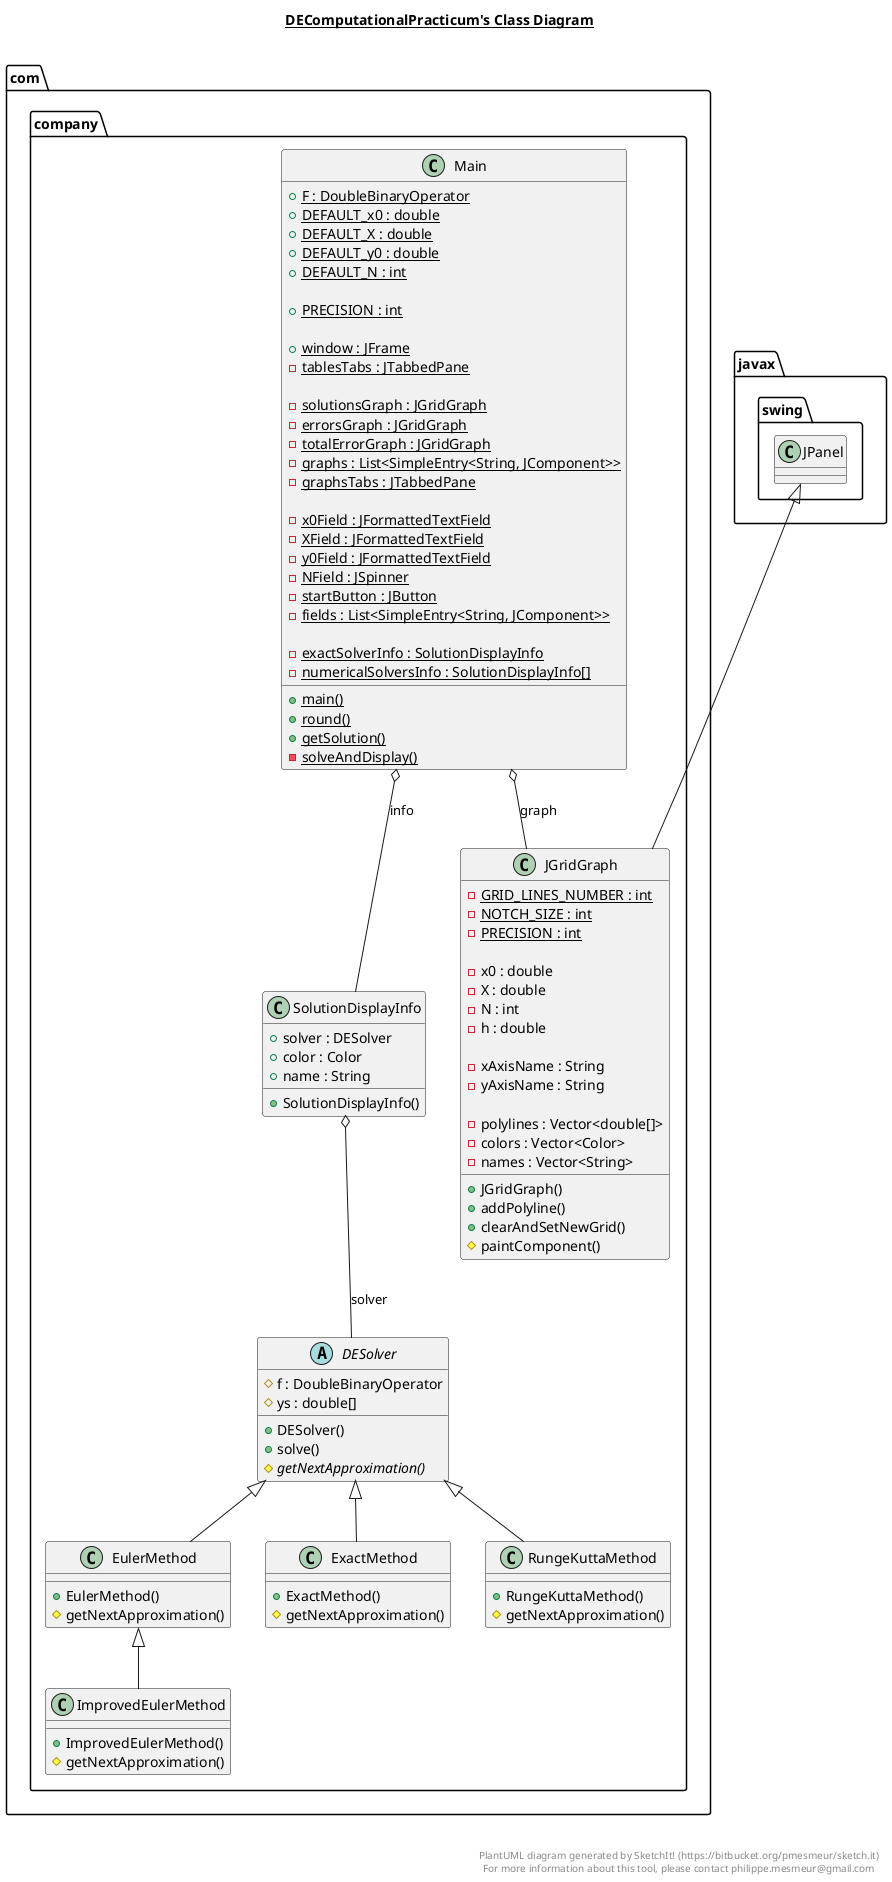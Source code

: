 @startuml

title __DEComputationalPracticum's Class Diagram__\n

  namespace com.company {
    abstract class com.company.DESolver {
        # f : DoubleBinaryOperator
        # ys : double[]
        + DESolver()
        + solve()
        {abstract} # getNextApproximation()
    }
  }
  

  namespace com.company {
    class com.company.EulerMethod {
        + EulerMethod()
        # getNextApproximation()
    }
  }
  

  namespace com.company {
    class com.company.ExactMethod {
        + ExactMethod()
        # getNextApproximation()
    }
  }
  

  namespace com.company {
    class com.company.ImprovedEulerMethod {
        + ImprovedEulerMethod()
        # getNextApproximation()
    }
  }
  

  namespace com.company {
    class com.company.JGridGraph {
        {static} - GRID_LINES_NUMBER : int
        {static} - NOTCH_SIZE : int
        {static} - PRECISION : int

        - x0 : double
        - X : double
        - N : int
        - h : double

        - xAxisName : String
        - yAxisName : String

        - polylines : Vector<double[]>
        - colors : Vector<Color>
        - names : Vector<String>

        + JGridGraph()
        + addPolyline()
        + clearAndSetNewGrid()
        # paintComponent()
    }
  }
  

  namespace com.company {
    class com.company.Main {
        {static} + F : DoubleBinaryOperator
        {static} + DEFAULT_x0 : double
        {static} + DEFAULT_X : double
        {static} + DEFAULT_y0 : double
        {static} + DEFAULT_N : int

        {static} + PRECISION : int

        {static} + window : JFrame
        {static} - tablesTabs : JTabbedPane

        {static} - solutionsGraph : JGridGraph
        {static} - errorsGraph : JGridGraph
        {static} - totalErrorGraph : JGridGraph
        {static} - graphs : List<SimpleEntry<String, JComponent>>
        {static} - graphsTabs : JTabbedPane

        {static} - x0Field : JFormattedTextField
        {static} - XField : JFormattedTextField
        {static} - y0Field : JFormattedTextField
        {static} - NField : JSpinner
        {static} - startButton : JButton
        {static} - fields : List<SimpleEntry<String, JComponent>>

        {static} - exactSolverInfo : SolutionDisplayInfo
        {static} - numericalSolversInfo : SolutionDisplayInfo[]

        {static} + main()
        {static} + round()
        {static} + getSolution()
        {static} - solveAndDisplay()
    }
  }
  

  namespace com.company {
    class com.company.RungeKuttaMethod {
        + RungeKuttaMethod()
        # getNextApproximation()
    }
  }
  

  namespace com.company {
    class com.company.SolutionDisplayInfo {
        + solver : DESolver
        + color : Color
        + name : String
        + SolutionDisplayInfo()
    }
  }
  

  com.company.EulerMethod -up-|> com.company.DESolver
  com.company.ExactMethod -up-|> com.company.DESolver
  com.company.ImprovedEulerMethod -up-|> com.company.EulerMethod
  com.company.JGridGraph -up-|> javax.swing.JPanel
  com.company.RungeKuttaMethod -up-|> com.company.DESolver
  com.company.SolutionDisplayInfo o-- com.company.DESolver : solver
  com.company.Main o-- com.company.SolutionDisplayInfo : info
  com.company.Main o-- com.company.JGridGraph : graph


right footer


PlantUML diagram generated by SketchIt! (https://bitbucket.org/pmesmeur/sketch.it)
For more information about this tool, please contact philippe.mesmeur@gmail.com
endfooter

@enduml
